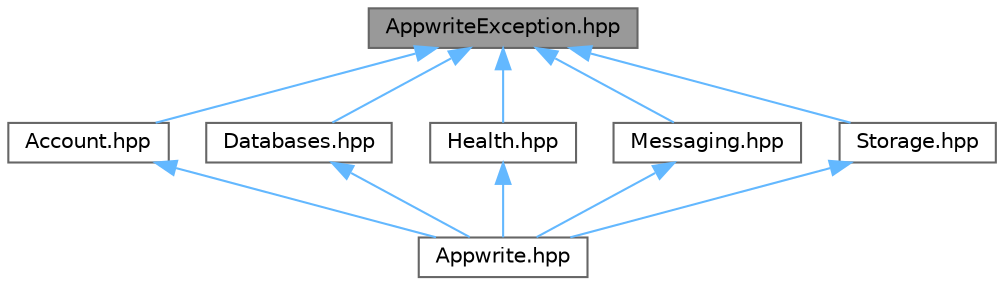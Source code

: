 digraph "AppwriteException.hpp"
{
 // LATEX_PDF_SIZE
  bgcolor="transparent";
  edge [fontname=Helvetica,fontsize=10,labelfontname=Helvetica,labelfontsize=10];
  node [fontname=Helvetica,fontsize=10,shape=box,height=0.2,width=0.4];
  Node1 [id="Node000001",label="AppwriteException.hpp",height=0.2,width=0.4,color="gray40", fillcolor="grey60", style="filled", fontcolor="black",tooltip="Declares the base exception class used to represent Appwrite SDK errors."];
  Node1 -> Node2 [id="edge1_Node000001_Node000002",dir="back",color="steelblue1",style="solid",tooltip=" "];
  Node2 [id="Node000002",label="Account.hpp",height=0.2,width=0.4,color="grey40", fillcolor="white", style="filled",URL="$_account_8hpp.html",tooltip="Handles user account-related operations like creation and session management."];
  Node2 -> Node3 [id="edge2_Node000002_Node000003",dir="back",color="steelblue1",style="solid",tooltip=" "];
  Node3 [id="Node000003",label="Appwrite.hpp",height=0.2,width=0.4,color="grey40", fillcolor="white", style="filled",URL="$_appwrite_8hpp.html",tooltip="Root header to import all core Appwrite SDK modules for easy access."];
  Node1 -> Node4 [id="edge3_Node000001_Node000004",dir="back",color="steelblue1",style="solid",tooltip=" "];
  Node4 [id="Node000004",label="Databases.hpp",height=0.2,width=0.4,color="grey40", fillcolor="white", style="filled",URL="$_databases_8hpp.html",tooltip="Provides database management APIs: databases, collections, attributes, documents, and indexes."];
  Node4 -> Node3 [id="edge4_Node000004_Node000003",dir="back",color="steelblue1",style="solid",tooltip=" "];
  Node1 -> Node5 [id="edge5_Node000001_Node000005",dir="back",color="steelblue1",style="solid",tooltip=" "];
  Node5 [id="Node000005",label="Health.hpp",height=0.2,width=0.4,color="grey40", fillcolor="white", style="filled",URL="$_health_8hpp.html",tooltip="Exposes health check APIs to verify Appwrite server status and service uptime."];
  Node5 -> Node3 [id="edge6_Node000005_Node000003",dir="back",color="steelblue1",style="solid",tooltip=" "];
  Node1 -> Node6 [id="edge7_Node000001_Node000006",dir="back",color="steelblue1",style="solid",tooltip=" "];
  Node6 [id="Node000006",label="Messaging.hpp",height=0.2,width=0.4,color="grey40", fillcolor="white", style="filled",URL="$_messaging_8hpp.html",tooltip="Provides messaging-related operations (messages, topics, subscribers)"];
  Node6 -> Node3 [id="edge8_Node000006_Node000003",dir="back",color="steelblue1",style="solid",tooltip=" "];
  Node1 -> Node7 [id="edge9_Node000001_Node000007",dir="back",color="steelblue1",style="solid",tooltip=" "];
  Node7 [id="Node000007",label="Storage.hpp",height=0.2,width=0.4,color="grey40", fillcolor="white", style="filled",URL="$_storage_8hpp.html",tooltip="Manages file storage operations like upload, download, delete, and preview."];
  Node7 -> Node3 [id="edge10_Node000007_Node000003",dir="back",color="steelblue1",style="solid",tooltip=" "];
}
